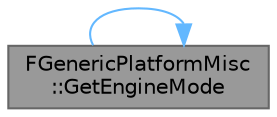 digraph "FGenericPlatformMisc::GetEngineMode"
{
 // INTERACTIVE_SVG=YES
 // LATEX_PDF_SIZE
  bgcolor="transparent";
  edge [fontname=Helvetica,fontsize=10,labelfontname=Helvetica,labelfontsize=10];
  node [fontname=Helvetica,fontsize=10,shape=box,height=0.2,width=0.4];
  rankdir="LR";
  Node1 [id="Node000001",label="FGenericPlatformMisc\l::GetEngineMode",height=0.2,width=0.4,color="gray40", fillcolor="grey60", style="filled", fontcolor="black",tooltip="Get a string description of the mode the engine was running in."];
  Node1 -> Node1 [id="edge1_Node000001_Node000001",color="steelblue1",style="solid",tooltip=" "];
}
